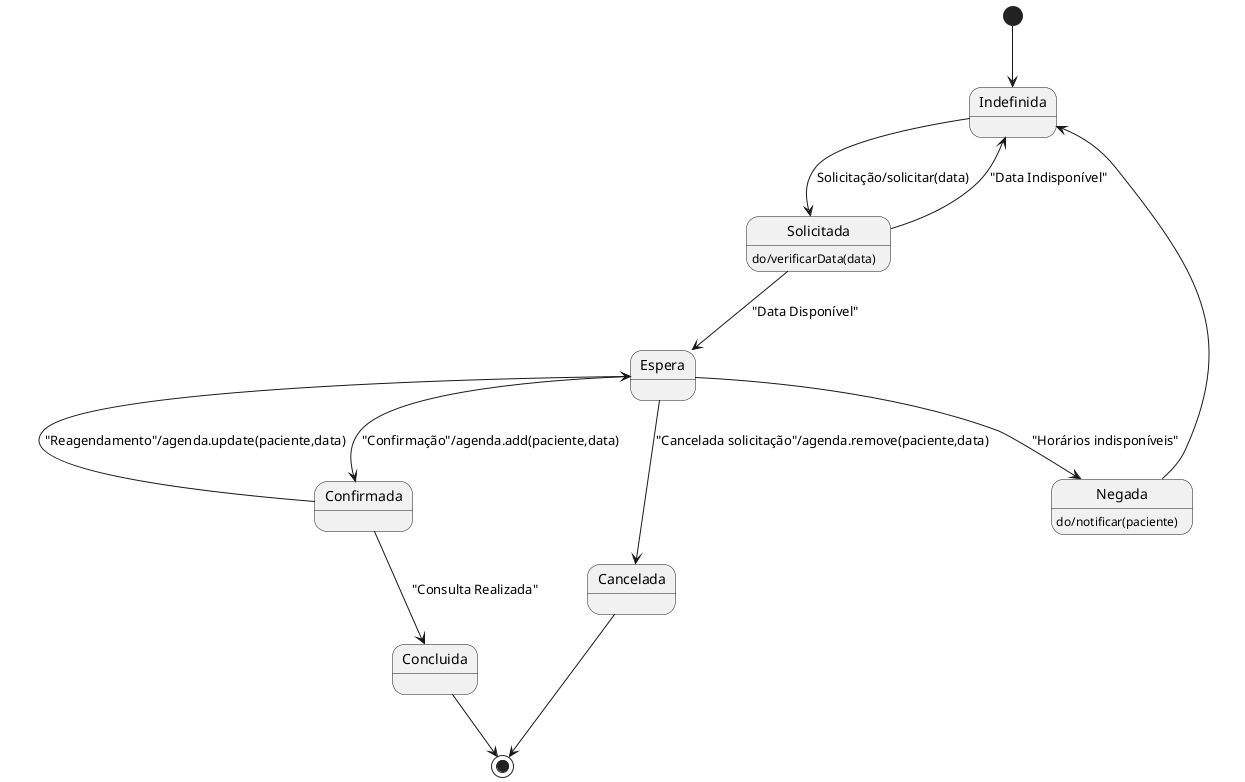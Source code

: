 @startuml "Agendamento de Consultas"

'Definição do estado inicial'
[*]--> Indefinida

'Transição entre estados'
Indefinida --> Solicitada: Solicitação/solicitar(data)

Solicitada : do/verificarData(data)

Solicitada --> Indefinida: "Data Indisponível"
Solicitada --> Espera: "Data Disponível"

Espera --> Confirmada: "Confirmação"/agenda.add(paciente,data)
Espera --> Negada: "Horários indisponíveis"
Espera --> Cancelada: "Cancelada solicitação"/agenda.remove(paciente,data)
Confirmada --> Concluida: "Consulta Realizada"
Negada --> Indefinida
Negada: do/notificar(paciente)
Confirmada --> Espera: "Reagendamento"/agenda.update(paciente,data)

'Estados finais'
Cancelada --> [*]
Concluida --> [*]


'Atividades do Estado'
'Solicitada : entry/notificarSolicitacao(email)'
'Solicitada : do/monitorarAgenda()'
'Solicitada : exit/atualizarAgendamento(agendamento)'



@enduml
